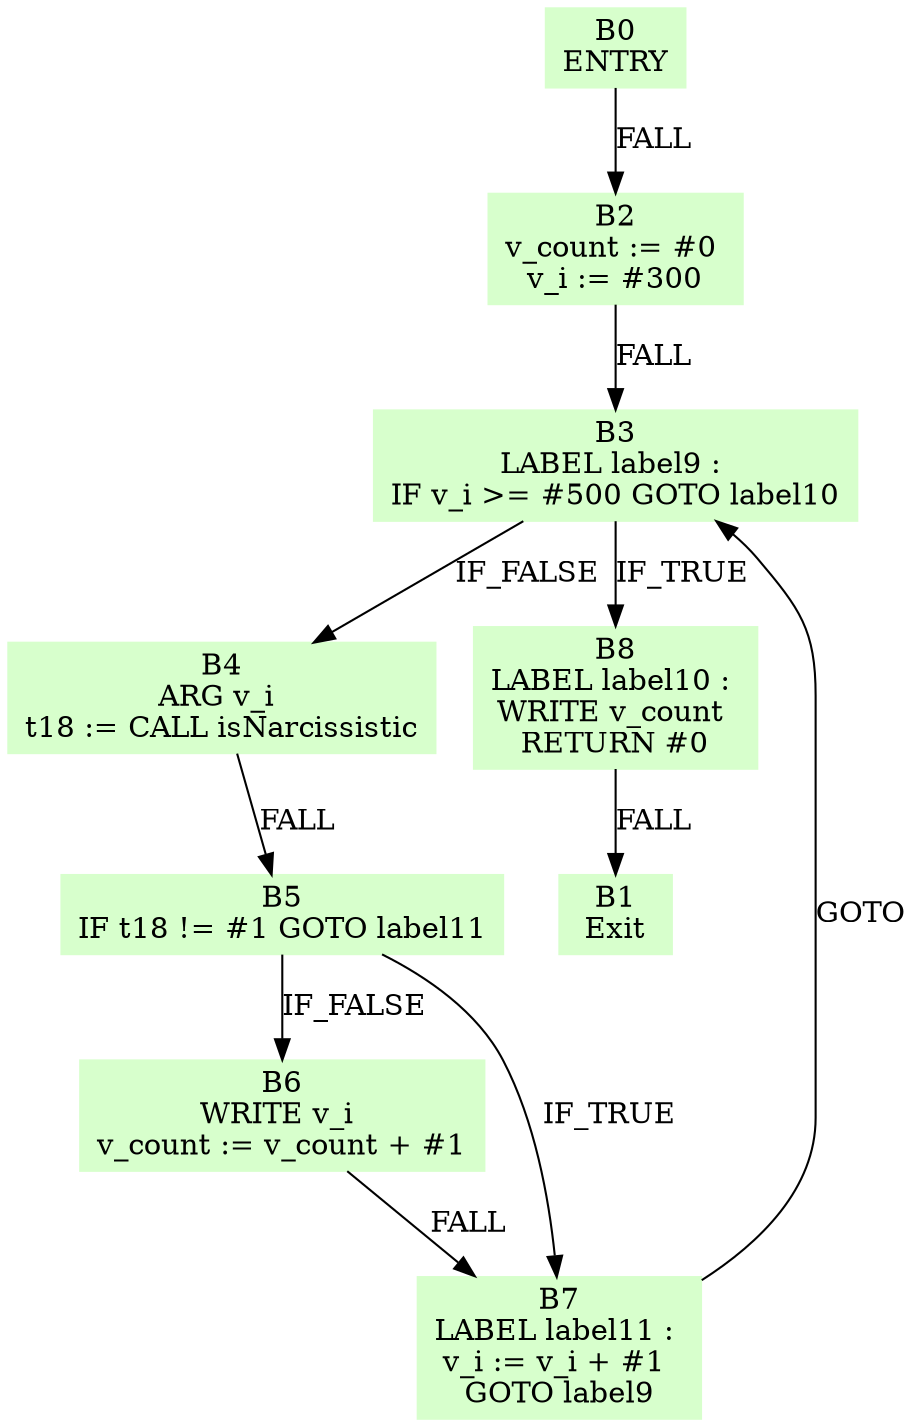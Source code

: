 digraph G {
	node [shape=box,color=".3 .2 1.0",style=filled];
	"B0" [label="B0
ENTRY"]
	"B6" [label="B6
WRITE v_i 
v_count := v_count + #1"]
	"B3" [label="B3
LABEL label9 : 
IF v_i >= #500 GOTO label10"]
	"B4" [label="B4
ARG v_i 
t18 := CALL isNarcissistic"]
	"B1" [label="B1
Exit"]
	"B5" [label="B5
IF t18 != #1 GOTO label11"]
	"B2" [label="B2
v_count := #0 
v_i := #300"]
	"B8" [label="B8
LABEL label10 : 
WRITE v_count 
RETURN #0"]
	"B7" [label="B7
LABEL label11 : 
v_i := v_i + #1 
GOTO label9"]
	B0 -> B2 [label="FALL"]
	B6 -> B7 [label="FALL"]
	B3 -> B8 [label="IF_TRUE"]
	B3 -> B4 [label="IF_FALSE"]
	B4 -> B5 [label="FALL"]
	B5 -> B7 [label="IF_TRUE"]
	B5 -> B6 [label="IF_FALSE"]
	B2 -> B3 [label="FALL"]
	B8 -> B1 [label="FALL"]
	B7 -> B3 [label="GOTO"]
}
